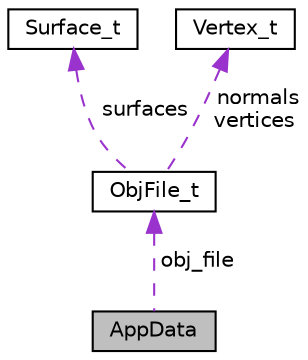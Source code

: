 digraph "AppData"
{
 // LATEX_PDF_SIZE
  edge [fontname="Helvetica",fontsize="10",labelfontname="Helvetica",labelfontsize="10"];
  node [fontname="Helvetica",fontsize="10",shape=record];
  Node1 [label="AppData",height=0.2,width=0.4,color="black", fillcolor="grey75", style="filled", fontcolor="black",tooltip="Структура, содержащая ссылку на виджет для отображения имени модели и ссылку на структуру,..."];
  Node2 -> Node1 [dir="back",color="darkorchid3",fontsize="10",style="dashed",label=" obj_file" ,fontname="Helvetica"];
  Node2 [label="ObjFile_t",height=0.2,width=0.4,color="black", fillcolor="white", style="filled",URL="$structObjFile__t.html",tooltip="Структурапредставление .obj файла. Содержит все необходимы для рендеринга данные"];
  Node3 -> Node2 [dir="back",color="darkorchid3",fontsize="10",style="dashed",label=" surfaces" ,fontname="Helvetica"];
  Node3 [label="Surface_t",height=0.2,width=0.4,color="black", fillcolor="white", style="filled",URL="$structSurface__t.html",tooltip="Поверхность, состоящая из вершин (обыно из 3). Хранит индексы этих вершин в массиве ObjFile...."];
  Node4 -> Node2 [dir="back",color="darkorchid3",fontsize="10",style="dashed",label=" normals\nvertices" ,fontname="Helvetica"];
  Node4 [label="Vertex_t",height=0.2,width=0.4,color="black", fillcolor="white", style="filled",URL="$structVertex__t.html",tooltip="Вершина с координатами x, y, z. v эквивалент в файле формата .obj."];
}
